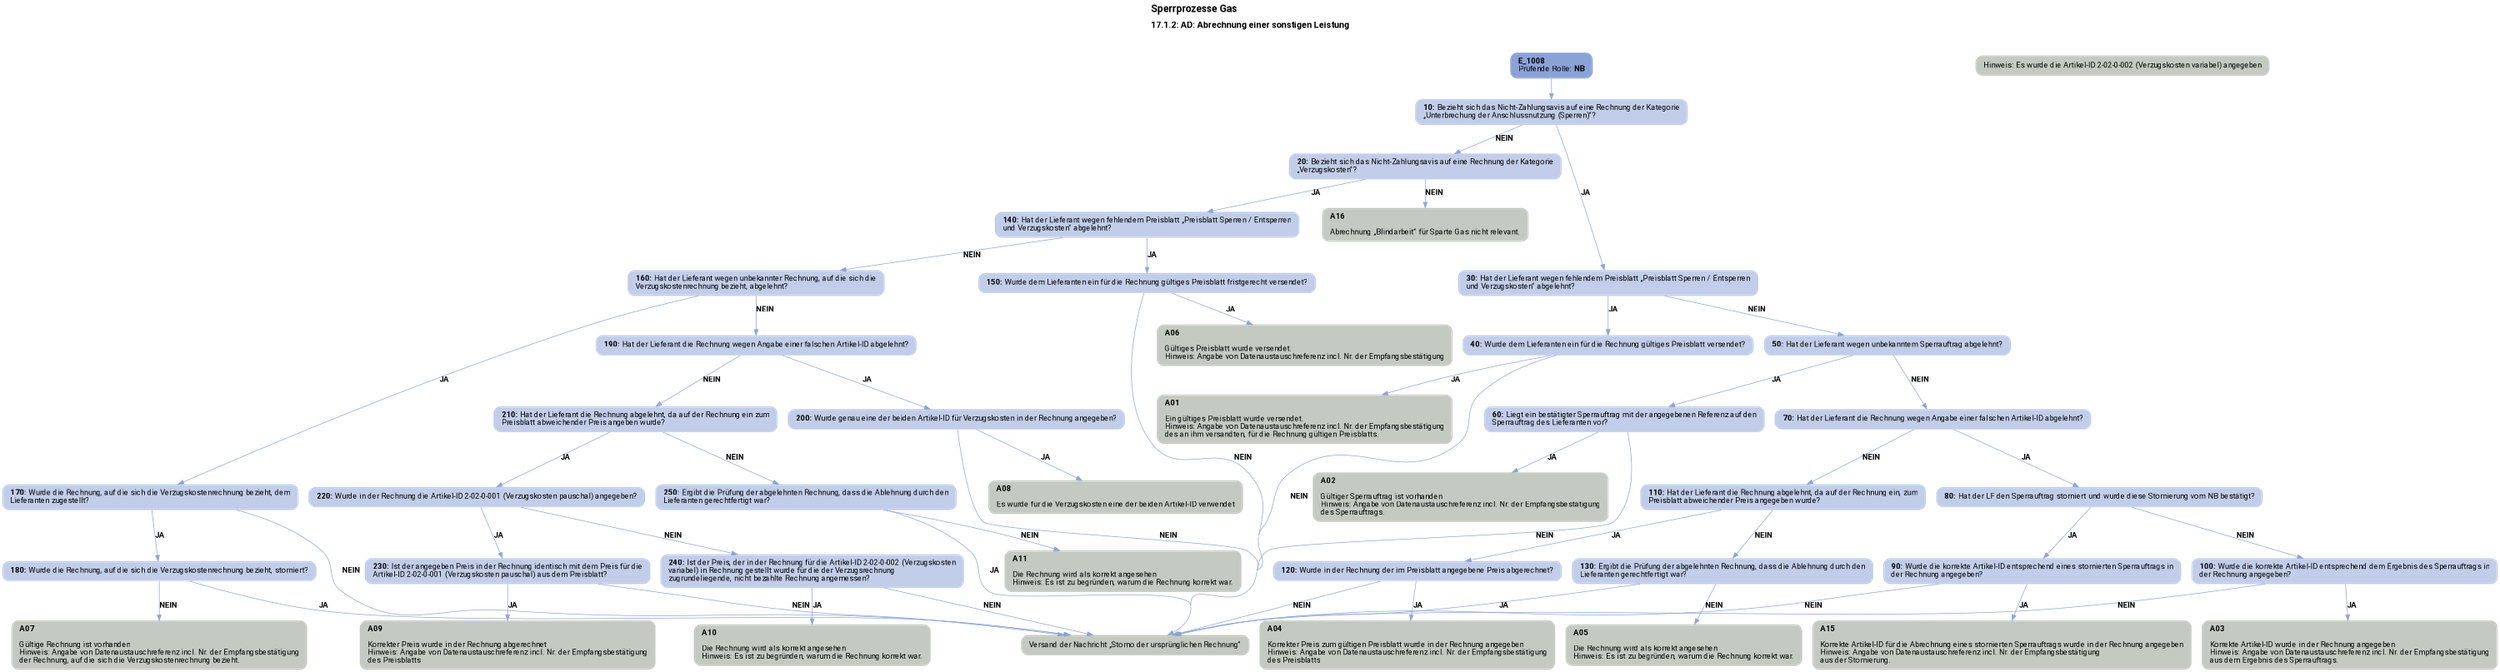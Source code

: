 digraph D {
    labelloc="t";
    label=<<B><FONT POINT-SIZE="18">Sperrprozesse Gas</FONT></B><BR align="left"/><BR/><B><FONT POINT-SIZE="16">17.1.2: AD: Abrechnung einer sonstigen Leistung</FONT></B><BR align="left"/><BR/><BR/><BR/>>;
    ratio="compress";
    concentrate=true;
    pack=true;
    rankdir=TB;
    packmode="array";
    size="20,20";
    fontsize=12;
    "Start" [margin="0.2,0.12", shape=box, style="filled,rounded", penwidth=0.0, fillcolor="#8ba2d7", label=<<B>E_1008</B><BR align="left"/><FONT>Prüfende Rolle: <B>NB</B></FONT><BR align="center"/>>, fontname="Roboto, sans-serif"];
    "10" [margin="0.2,0.12", shape=box, style="filled,rounded", penwidth=0.0, fillcolor="#c2cee9", label=<<B>10: </B>Bezieht sich das Nicht-Zahlungsavis auf eine Rechnung der Kategorie<BR align="left"/>„Unterbrechung der Anschlussnutzung (Sperren)“?<BR align="left"/>>, fontname="Roboto, sans-serif"];
    "20" [margin="0.2,0.12", shape=box, style="filled,rounded", penwidth=0.0, fillcolor="#c2cee9", label=<<B>20: </B>Bezieht sich das Nicht-Zahlungsavis auf eine Rechnung der Kategorie<BR align="left"/>„Verzugskosten“?<BR align="left"/>>, fontname="Roboto, sans-serif"];
    "A16" [margin="0.2,0.12", shape=box, style="filled,rounded", penwidth=0.0, fillcolor="#c4cac1", label=<<B>A16</B><BR align="left"/><BR align="left"/><FONT>Abrechnung „Blindarbeit“ für Sparte Gas nicht relevant.<BR align="left"/></FONT>>, fontname="Roboto, sans-serif"];
    "30" [margin="0.2,0.12", shape=box, style="filled,rounded", penwidth=0.0, fillcolor="#c2cee9", label=<<B>30: </B>Hat der Lieferant wegen fehlendem Preisblatt „Preisblatt Sperren / Entsperren<BR align="left"/>und Verzugskosten“ abgelehnt?<BR align="left"/>>, fontname="Roboto, sans-serif"];
    "40" [margin="0.2,0.12", shape=box, style="filled,rounded", penwidth=0.0, fillcolor="#c2cee9", label=<<B>40: </B>Wurde dem Lieferanten ein für die Rechnung gültiges Preisblatt versendet?<BR align="left"/>>, fontname="Roboto, sans-serif"];
    "A01" [margin="0.2,0.12", shape=box, style="filled,rounded", penwidth=0.0, fillcolor="#c4cac1", label=<<B>A01</B><BR align="left"/><BR align="left"/><FONT>Ein gültiges Preisblatt wurde versendet.<BR align="left"/>Hinweis: Angabe von Datenaustauschreferenz incl. Nr. der Empfangsbestätigung<BR align="left"/>des an ihm versandten, für die Rechnung gültigen Preisblatts.<BR align="left"/></FONT>>, fontname="Roboto, sans-serif"];
    "Versand der Nachricht „Storno der ursprünglichen Rechnung“" [margin="0.2,0.12", shape=box, style="filled,rounded", penwidth=0.0, fillcolor="#c4cac1", label=<<FONT>Versand der Nachricht „Storno der ursprünglichen Rechnung“<BR align="left"/></FONT>>, fontname="Roboto, sans-serif"];
    "50" [margin="0.2,0.12", shape=box, style="filled,rounded", penwidth=0.0, fillcolor="#c2cee9", label=<<B>50: </B>Hat der Lieferant wegen unbekanntem Sperrauftrag abgelehnt?<BR align="left"/>>, fontname="Roboto, sans-serif"];
    "60" [margin="0.2,0.12", shape=box, style="filled,rounded", penwidth=0.0, fillcolor="#c2cee9", label=<<B>60: </B>Liegt ein bestätigter Sperrauftrag mit der angegebenen Referenz auf den<BR align="left"/>Sperrauftrag des Lieferanten vor?<BR align="left"/>>, fontname="Roboto, sans-serif"];
    "A02" [margin="0.2,0.12", shape=box, style="filled,rounded", penwidth=0.0, fillcolor="#c4cac1", label=<<B>A02</B><BR align="left"/><BR align="left"/><FONT>Gültiger Sperrauftrag ist vorhanden<BR align="left"/>Hinweis: Angabe von Datenaustauschreferenz incl. Nr. der Empfangsbestätigung<BR align="left"/>des Sperrauftrags.<BR align="left"/></FONT>>, fontname="Roboto, sans-serif"];
    "70" [margin="0.2,0.12", shape=box, style="filled,rounded", penwidth=0.0, fillcolor="#c2cee9", label=<<B>70: </B>Hat der Lieferant die Rechnung wegen Angabe einer falschen Artikel-ID abgelehnt?<BR align="left"/>>, fontname="Roboto, sans-serif"];
    "80" [margin="0.2,0.12", shape=box, style="filled,rounded", penwidth=0.0, fillcolor="#c2cee9", label=<<B>80: </B>Hat der LF den Sperrauftrag storniert und wurde diese Stornierung vom NB bestätigt?<BR align="left"/>>, fontname="Roboto, sans-serif"];
    "90" [margin="0.2,0.12", shape=box, style="filled,rounded", penwidth=0.0, fillcolor="#c2cee9", label=<<B>90: </B>Wurde die korrekte Artikel-ID entsprechend eines stornierten Sperrauftrags in<BR align="left"/>der Rechnung angegeben?<BR align="left"/>>, fontname="Roboto, sans-serif"];
    "A15" [margin="0.2,0.12", shape=box, style="filled,rounded", penwidth=0.0, fillcolor="#c4cac1", label=<<B>A15</B><BR align="left"/><BR align="left"/><FONT>Korrekte Artikel-ID für die Abrechnung eines stornierten Sperrauftrags wurde in der Rechnung angegeben<BR align="left"/>Hinweis: Angabe von Datenaustauschreferenz incl. Nr. der Empfangsbestätigung<BR align="left"/>aus der Stornierung.<BR align="left"/></FONT>>, fontname="Roboto, sans-serif"];
    "100" [margin="0.2,0.12", shape=box, style="filled,rounded", penwidth=0.0, fillcolor="#c2cee9", label=<<B>100: </B>Wurde die korrekte Artikel-ID entsprechend dem Ergebnis des Sperrauftrags in<BR align="left"/>der Rechnung angegeben?<BR align="left"/>>, fontname="Roboto, sans-serif"];
    "A03" [margin="0.2,0.12", shape=box, style="filled,rounded", penwidth=0.0, fillcolor="#c4cac1", label=<<B>A03</B><BR align="left"/><BR align="left"/><FONT>Korrekte Artikel-ID wurde in der Rechnung angegeben<BR align="left"/>Hinweis: Angabe von Datenaustauschreferenz incl. Nr. der Empfangsbestätigung<BR align="left"/>aus dem Ergebnis des Sperrauftrags.<BR align="left"/></FONT>>, fontname="Roboto, sans-serif"];
    "110" [margin="0.2,0.12", shape=box, style="filled,rounded", penwidth=0.0, fillcolor="#c2cee9", label=<<B>110: </B>Hat der Lieferant die Rechnung abgelehnt, da auf der Rechnung ein, zum<BR align="left"/>Preisblatt abweichender Preis angegeben wurde?<BR align="left"/>>, fontname="Roboto, sans-serif"];
    "120" [margin="0.2,0.12", shape=box, style="filled,rounded", penwidth=0.0, fillcolor="#c2cee9", label=<<B>120: </B>Wurde in der Rechnung der im Preisblatt angegebene Preis abgerechnet?<BR align="left"/>>, fontname="Roboto, sans-serif"];
    "A04" [margin="0.2,0.12", shape=box, style="filled,rounded", penwidth=0.0, fillcolor="#c4cac1", label=<<B>A04</B><BR align="left"/><BR align="left"/><FONT>Korrekter Preis zum gültigen Preisblatt wurde in der Rechnung angegeben<BR align="left"/>Hinweis: Angabe von Datenaustauschreferenz incl. Nr. der Empfangsbestätigung<BR align="left"/>des Preisblatts<BR align="left"/></FONT>>, fontname="Roboto, sans-serif"];
    "130" [margin="0.2,0.12", shape=box, style="filled,rounded", penwidth=0.0, fillcolor="#c2cee9", label=<<B>130: </B>Ergibt die Prüfung der abgelehnten Rechnung, dass die Ablehnung durch den<BR align="left"/>Lieferanten gerechtfertigt war?<BR align="left"/>>, fontname="Roboto, sans-serif"];
    "A05" [margin="0.2,0.12", shape=box, style="filled,rounded", penwidth=0.0, fillcolor="#c4cac1", label=<<B>A05</B><BR align="left"/><BR align="left"/><FONT>Die Rechnung wird als korrekt angesehen<BR align="left"/>Hinweis: Es ist zu begründen, warum die Rechnung korrekt war.<BR align="left"/></FONT>>, fontname="Roboto, sans-serif"];
    "140" [margin="0.2,0.12", shape=box, style="filled,rounded", penwidth=0.0, fillcolor="#c2cee9", label=<<B>140: </B>Hat der Lieferant wegen fehlendem Preisblatt „Preisblatt Sperren / Entsperren<BR align="left"/>und Verzugskosten“ abgelehnt?<BR align="left"/>>, fontname="Roboto, sans-serif"];
    "150" [margin="0.2,0.12", shape=box, style="filled,rounded", penwidth=0.0, fillcolor="#c2cee9", label=<<B>150: </B>Wurde dem Lieferanten ein für die Rechnung gültiges Preisblatt fristgerecht versendet?<BR align="left"/>>, fontname="Roboto, sans-serif"];
    "A06" [margin="0.2,0.12", shape=box, style="filled,rounded", penwidth=0.0, fillcolor="#c4cac1", label=<<B>A06</B><BR align="left"/><BR align="left"/><FONT>Gültiges Preisblatt wurde versendet.<BR align="left"/>Hinweis: Angabe von Datenaustauschreferenz incl. Nr. der Empfangsbestätigung<BR align="left"/></FONT>>, fontname="Roboto, sans-serif"];
    "160" [margin="0.2,0.12", shape=box, style="filled,rounded", penwidth=0.0, fillcolor="#c2cee9", label=<<B>160: </B>Hat der Lieferant wegen unbekannter Rechnung, auf die sich die<BR align="left"/>Verzugskostenrechnung bezieht, abgelehnt?<BR align="left"/>>, fontname="Roboto, sans-serif"];
    "170" [margin="0.2,0.12", shape=box, style="filled,rounded", penwidth=0.0, fillcolor="#c2cee9", label=<<B>170: </B>Wurde die Rechnung, auf die sich die Verzugskostenrechnung bezieht, dem<BR align="left"/>Lieferanten zugestellt?<BR align="left"/>>, fontname="Roboto, sans-serif"];
    "180" [margin="0.2,0.12", shape=box, style="filled,rounded", penwidth=0.0, fillcolor="#c2cee9", label=<<B>180: </B>Wurde die Rechnung, auf die sich die Verzugskostenrechnung bezieht, storniert?<BR align="left"/>>, fontname="Roboto, sans-serif"];
    "A07" [margin="0.2,0.12", shape=box, style="filled,rounded", penwidth=0.0, fillcolor="#c4cac1", label=<<B>A07</B><BR align="left"/><BR align="left"/><FONT>Gültige Rechnung ist vorhanden<BR align="left"/>Hinweis: Angabe von Datenaustauschreferenz incl. Nr. der Empfangsbestätigung<BR align="left"/>der Rechnung, auf die sich die Verzugskostenrechnung bezieht.<BR align="left"/></FONT>>, fontname="Roboto, sans-serif"];
    "190" [margin="0.2,0.12", shape=box, style="filled,rounded", penwidth=0.0, fillcolor="#c2cee9", label=<<B>190: </B>Hat der Lieferant die Rechnung wegen Angabe einer falschen Artikel-ID abgelehnt?<BR align="left"/>>, fontname="Roboto, sans-serif"];
    "200" [margin="0.2,0.12", shape=box, style="filled,rounded", penwidth=0.0, fillcolor="#c2cee9", label=<<B>200: </B>Wurde genau eine der beiden Artikel-ID für Verzugskosten in der Rechnung angegeben?<BR align="left"/>>, fontname="Roboto, sans-serif"];
    "A08" [margin="0.2,0.12", shape=box, style="filled,rounded", penwidth=0.0, fillcolor="#c4cac1", label=<<B>A08</B><BR align="left"/><BR align="left"/><FONT>Es wurde für die Verzugskosten eine der beiden Artikel-ID verwendet<BR align="left"/></FONT>>, fontname="Roboto, sans-serif"];
    "210" [margin="0.2,0.12", shape=box, style="filled,rounded", penwidth=0.0, fillcolor="#c2cee9", label=<<B>210: </B>Hat der Lieferant die Rechnung abgelehnt, da auf der Rechnung ein zum<BR align="left"/>Preisblatt abweichender Preis angeben wurde?<BR align="left"/>>, fontname="Roboto, sans-serif"];
    "220" [margin="0.2,0.12", shape=box, style="filled,rounded", penwidth=0.0, fillcolor="#c2cee9", label=<<B>220: </B>Wurde in der Rechnung die Artikel-ID 2-02-0-001 (Verzugskosten pauschal) angegeben?<BR align="left"/>>, fontname="Roboto, sans-serif"];
    "Hinweis: Es wurde die Artikel-ID 2-02-0-002 (Verzugskosten variabel) angegeben" [margin="0.2,0.12", shape=box, style="filled,rounded", penwidth=0.0, fillcolor="#c4cac1", label=<<FONT>Hinweis: Es wurde die Artikel-ID 2-02-0-002 (Verzugskosten variabel) angegeben<BR align="left"/></FONT>>, fontname="Roboto, sans-serif"];
    "230" [margin="0.2,0.12", shape=box, style="filled,rounded", penwidth=0.0, fillcolor="#c2cee9", label=<<B>230: </B>Ist der angegeben Preis in der Rechnung identisch mit dem Preis für die<BR align="left"/>Artikel-ID 2-02-0-001 (Verzugskosten pauschal) aus dem Preisblatt?<BR align="left"/>>, fontname="Roboto, sans-serif"];
    "A09" [margin="0.2,0.12", shape=box, style="filled,rounded", penwidth=0.0, fillcolor="#c4cac1", label=<<B>A09</B><BR align="left"/><BR align="left"/><FONT>Korrekter Preis wurde in der Rechnung abgerechnet<BR align="left"/>Hinweis: Angabe von Datenaustauschreferenz incl. Nr. der Empfangsbestätigung<BR align="left"/>des Preisblatts<BR align="left"/></FONT>>, fontname="Roboto, sans-serif"];
    "240" [margin="0.2,0.12", shape=box, style="filled,rounded", penwidth=0.0, fillcolor="#c2cee9", label=<<B>240: </B>Ist der Preis, der in der Rechnung für die Artikel-ID 2-02-0-002 (Verzugskosten<BR align="left"/>variabel) in Rechnung gestellt wurde für die der Verzugsrechnung<BR align="left"/>zugrundeliegende, nicht bezahlte Rechnung angemessen?<BR align="left"/>>, fontname="Roboto, sans-serif"];
    "A10" [margin="0.2,0.12", shape=box, style="filled,rounded", penwidth=0.0, fillcolor="#c4cac1", label=<<B>A10</B><BR align="left"/><BR align="left"/><FONT>Die Rechnung wird als korrekt angesehen<BR align="left"/>Hinweis: Es ist zu begründen, warum die Rechnung korrekt war.<BR align="left"/></FONT>>, fontname="Roboto, sans-serif"];
    "250" [margin="0.2,0.12", shape=box, style="filled,rounded", penwidth=0.0, fillcolor="#c2cee9", label=<<B>250: </B>Ergibt die Prüfung der abgelehnten Rechnung, dass die Ablehnung durch den<BR align="left"/>Lieferanten gerechtfertigt war?<BR align="left"/>>, fontname="Roboto, sans-serif"];
    "A11" [margin="0.2,0.12", shape=box, style="filled,rounded", penwidth=0.0, fillcolor="#c4cac1", label=<<B>A11</B><BR align="left"/><BR align="left"/><FONT>Die Rechnung wird als korrekt angesehen<BR align="left"/>Hinweis: Es ist zu begründen, warum die Rechnung korrekt war.<BR align="left"/></FONT>>, fontname="Roboto, sans-serif"];

    "Start" -> "10" [color="#88a0d6"];
    "10" -> "30" [label=<<B>JA</B>>, color="#88a0d6", fontname="Roboto, sans-serif"];
    "10" -> "20" [label=<<B>NEIN</B>>, color="#88a0d6", fontname="Roboto, sans-serif"];
    "20" -> "140" [label=<<B>JA</B>>, color="#88a0d6", fontname="Roboto, sans-serif"];
    "20" -> "A16" [label=<<B>NEIN</B>>, color="#88a0d6", fontname="Roboto, sans-serif"];
    "30" -> "40" [label=<<B>JA</B>>, color="#88a0d6", fontname="Roboto, sans-serif"];
    "30" -> "50" [label=<<B>NEIN</B>>, color="#88a0d6", fontname="Roboto, sans-serif"];
    "40" -> "A01" [label=<<B>JA</B>>, color="#88a0d6", fontname="Roboto, sans-serif"];
    "40" -> "Versand der Nachricht „Storno der ursprünglichen Rechnung“" [label=<<B>NEIN</B>>, color="#88a0d6", fontname="Roboto, sans-serif"];
    "50" -> "60" [label=<<B>JA</B>>, color="#88a0d6", fontname="Roboto, sans-serif"];
    "50" -> "70" [label=<<B>NEIN</B>>, color="#88a0d6", fontname="Roboto, sans-serif"];
    "60" -> "A02" [label=<<B>JA</B>>, color="#88a0d6", fontname="Roboto, sans-serif"];
    "60" -> "Versand der Nachricht „Storno der ursprünglichen Rechnung“" [label=<<B>NEIN</B>>, color="#88a0d6", fontname="Roboto, sans-serif"];
    "70" -> "80" [label=<<B>JA</B>>, color="#88a0d6", fontname="Roboto, sans-serif"];
    "70" -> "110" [label=<<B>NEIN</B>>, color="#88a0d6", fontname="Roboto, sans-serif"];
    "80" -> "90" [label=<<B>JA</B>>, color="#88a0d6", fontname="Roboto, sans-serif"];
    "80" -> "100" [label=<<B>NEIN</B>>, color="#88a0d6", fontname="Roboto, sans-serif"];
    "90" -> "A15" [label=<<B>JA</B>>, color="#88a0d6", fontname="Roboto, sans-serif"];
    "90" -> "Versand der Nachricht „Storno der ursprünglichen Rechnung“" [label=<<B>NEIN</B>>, color="#88a0d6", fontname="Roboto, sans-serif"];
    "100" -> "A03" [label=<<B>JA</B>>, color="#88a0d6", fontname="Roboto, sans-serif"];
    "100" -> "Versand der Nachricht „Storno der ursprünglichen Rechnung“" [label=<<B>NEIN</B>>, color="#88a0d6", fontname="Roboto, sans-serif"];
    "110" -> "120" [label=<<B>JA</B>>, color="#88a0d6", fontname="Roboto, sans-serif"];
    "110" -> "130" [label=<<B>NEIN</B>>, color="#88a0d6", fontname="Roboto, sans-serif"];
    "120" -> "A04" [label=<<B>JA</B>>, color="#88a0d6", fontname="Roboto, sans-serif"];
    "120" -> "Versand der Nachricht „Storno der ursprünglichen Rechnung“" [label=<<B>NEIN</B>>, color="#88a0d6", fontname="Roboto, sans-serif"];
    "130" -> "A05" [label=<<B>NEIN</B>>, color="#88a0d6", fontname="Roboto, sans-serif"];
    "130" -> "Versand der Nachricht „Storno der ursprünglichen Rechnung“" [label=<<B>JA</B>>, color="#88a0d6", fontname="Roboto, sans-serif"];
    "140" -> "150" [label=<<B>JA</B>>, color="#88a0d6", fontname="Roboto, sans-serif"];
    "140" -> "160" [label=<<B>NEIN</B>>, color="#88a0d6", fontname="Roboto, sans-serif"];
    "150" -> "A06" [label=<<B>JA</B>>, color="#88a0d6", fontname="Roboto, sans-serif"];
    "150" -> "Versand der Nachricht „Storno der ursprünglichen Rechnung“" [label=<<B>NEIN</B>>, color="#88a0d6", fontname="Roboto, sans-serif"];
    "160" -> "170" [label=<<B>JA</B>>, color="#88a0d6", fontname="Roboto, sans-serif"];
    "160" -> "190" [label=<<B>NEIN</B>>, color="#88a0d6", fontname="Roboto, sans-serif"];
    "170" -> "180" [label=<<B>JA</B>>, color="#88a0d6", fontname="Roboto, sans-serif"];
    "170" -> "Versand der Nachricht „Storno der ursprünglichen Rechnung“" [label=<<B>NEIN</B>>, color="#88a0d6", fontname="Roboto, sans-serif"];
    "180" -> "A07" [label=<<B>NEIN</B>>, color="#88a0d6", fontname="Roboto, sans-serif"];
    "180" -> "Versand der Nachricht „Storno der ursprünglichen Rechnung“" [label=<<B>JA</B>>, color="#88a0d6", fontname="Roboto, sans-serif"];
    "190" -> "200" [label=<<B>JA</B>>, color="#88a0d6", fontname="Roboto, sans-serif"];
    "190" -> "210" [label=<<B>NEIN</B>>, color="#88a0d6", fontname="Roboto, sans-serif"];
    "200" -> "A08" [label=<<B>JA</B>>, color="#88a0d6", fontname="Roboto, sans-serif"];
    "200" -> "Versand der Nachricht „Storno der ursprünglichen Rechnung“" [label=<<B>NEIN</B>>, color="#88a0d6", fontname="Roboto, sans-serif"];
    "210" -> "220" [label=<<B>JA</B>>, color="#88a0d6", fontname="Roboto, sans-serif"];
    "210" -> "250" [label=<<B>NEIN</B>>, color="#88a0d6", fontname="Roboto, sans-serif"];
    "220" -> "230" [label=<<B>JA</B>>, color="#88a0d6", fontname="Roboto, sans-serif"];
    "220" -> "240" [label=<<B>NEIN</B>>, color="#88a0d6", fontname="Roboto, sans-serif"];
    "230" -> "A09" [label=<<B>JA</B>>, color="#88a0d6", fontname="Roboto, sans-serif"];
    "230" -> "Versand der Nachricht „Storno der ursprünglichen Rechnung“" [label=<<B>NEIN</B>>, color="#88a0d6", fontname="Roboto, sans-serif"];
    "240" -> "A10" [label=<<B>JA</B>>, color="#88a0d6", fontname="Roboto, sans-serif"];
    "240" -> "Versand der Nachricht „Storno der ursprünglichen Rechnung“" [label=<<B>NEIN</B>>, color="#88a0d6", fontname="Roboto, sans-serif"];
    "250" -> "A11" [label=<<B>NEIN</B>>, color="#88a0d6", fontname="Roboto, sans-serif"];
    "250" -> "Versand der Nachricht „Storno der ursprünglichen Rechnung“" [label=<<B>JA</B>>, color="#88a0d6", fontname="Roboto, sans-serif"];

    bgcolor="transparent";
fontname="Roboto, sans-serif";
}